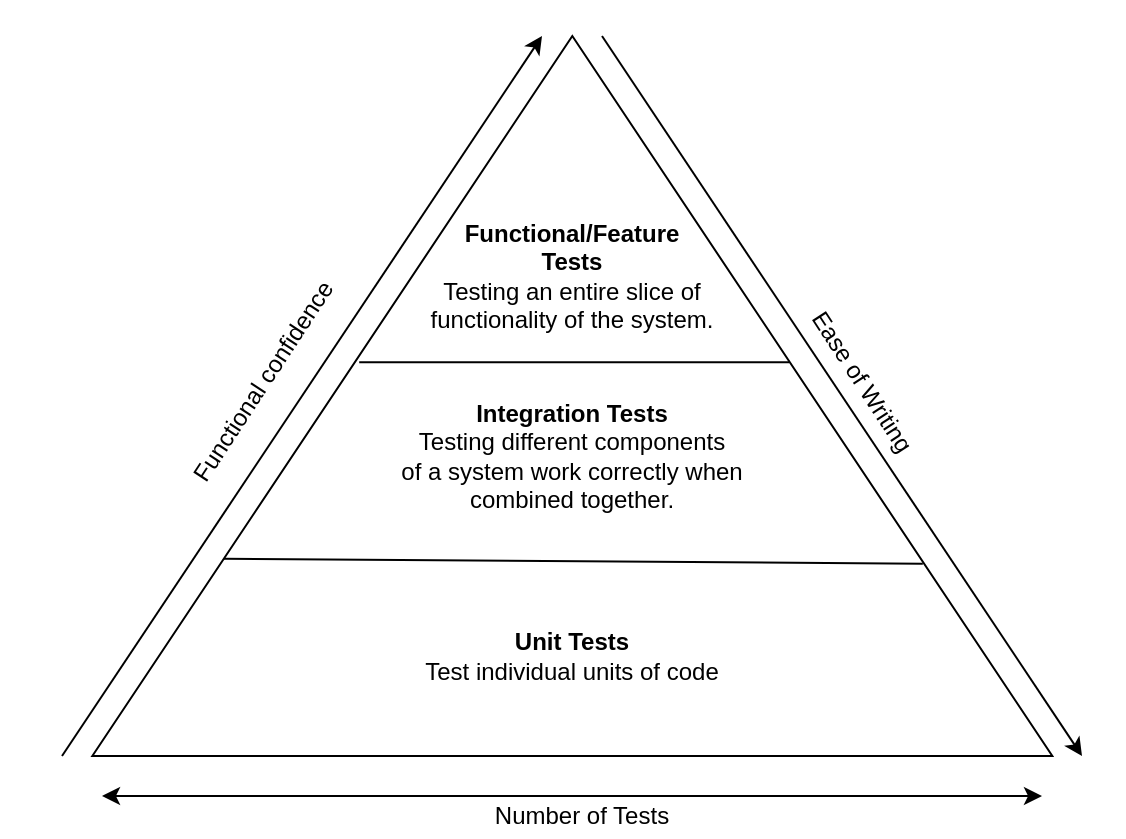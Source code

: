 <mxfile version="13.5.8" type="github">
  <diagram id="l4t8EuAewA6upw1Rmes1" name="Page-1">
    <mxGraphModel dx="1010" dy="567" grid="1" gridSize="10" guides="1" tooltips="1" connect="1" arrows="1" fold="1" page="1" pageScale="1" pageWidth="850" pageHeight="1100" math="0" shadow="0">
      <root>
        <mxCell id="0" />
        <mxCell id="1" parent="0" />
        <mxCell id="tLEfYVWBrWjar2sDDGFF-1" value="" style="triangle;whiteSpace=wrap;html=1;rotation=-90;" vertex="1" parent="1">
          <mxGeometry x="245.16" y="340" width="360" height="480" as="geometry" />
        </mxCell>
        <mxCell id="tLEfYVWBrWjar2sDDGFF-3" value="" style="endArrow=none;html=1;exitX=0.274;exitY=0.135;exitDx=0;exitDy=0;exitPerimeter=0;entryX=0.267;entryY=0.863;entryDx=0;entryDy=0;entryPerimeter=0;" edge="1" parent="1">
          <mxGeometry width="50" height="50" relative="1" as="geometry">
            <mxPoint x="250.96" y="661.36" as="sourcePoint" />
            <mxPoint x="600.4" y="663.88" as="targetPoint" />
            <Array as="points" />
          </mxGeometry>
        </mxCell>
        <mxCell id="tLEfYVWBrWjar2sDDGFF-5" value="" style="endArrow=none;html=1;entryX=0.547;entryY=0.726;entryDx=0;entryDy=0;entryPerimeter=0;exitX=0.547;exitY=0.278;exitDx=0;exitDy=0;exitPerimeter=0;" edge="1" parent="1" source="tLEfYVWBrWjar2sDDGFF-1" target="tLEfYVWBrWjar2sDDGFF-1">
          <mxGeometry width="50" height="50" relative="1" as="geometry">
            <mxPoint x="155.16" y="150" as="sourcePoint" />
            <mxPoint x="595.16" y="100" as="targetPoint" />
            <Array as="points" />
          </mxGeometry>
        </mxCell>
        <mxCell id="tLEfYVWBrWjar2sDDGFF-13" value="&lt;b&gt;Unit Tests&lt;/b&gt;&lt;br&gt;Test individual units of code&lt;b&gt;&lt;br&gt;&lt;/b&gt;" style="text;html=1;strokeColor=none;fillColor=none;align=center;verticalAlign=middle;whiteSpace=wrap;rounded=0;" vertex="1" parent="1">
          <mxGeometry x="250" y="660" width="350" height="100" as="geometry" />
        </mxCell>
        <mxCell id="tLEfYVWBrWjar2sDDGFF-15" value="&lt;b&gt;Integration Tests&lt;/b&gt;&lt;br&gt;Testing different components&lt;br&gt;of a system work correctly when&lt;br&gt;combined together.&lt;b&gt;&lt;br&gt;&lt;/b&gt;" style="text;html=1;strokeColor=none;fillColor=none;align=center;verticalAlign=middle;whiteSpace=wrap;rounded=0;" vertex="1" parent="1">
          <mxGeometry x="320" y="560" width="210" height="100" as="geometry" />
        </mxCell>
        <mxCell id="tLEfYVWBrWjar2sDDGFF-16" value="&lt;b&gt;Functional/Feature&lt;br&gt;Tests&lt;/b&gt;&lt;br&gt;Testing an entire slice of functionality of the system." style="text;html=1;strokeColor=none;fillColor=none;align=center;verticalAlign=middle;whiteSpace=wrap;rounded=0;" vertex="1" parent="1">
          <mxGeometry x="330.16" y="490" width="190" height="60" as="geometry" />
        </mxCell>
        <mxCell id="tLEfYVWBrWjar2sDDGFF-19" value="" style="endArrow=classic;startArrow=classic;html=1;" edge="1" parent="1">
          <mxGeometry width="50" height="50" relative="1" as="geometry">
            <mxPoint x="190" y="780" as="sourcePoint" />
            <mxPoint x="660" y="780" as="targetPoint" />
          </mxGeometry>
        </mxCell>
        <mxCell id="tLEfYVWBrWjar2sDDGFF-22" value="Number of Tests" style="text;html=1;strokeColor=none;fillColor=none;align=center;verticalAlign=middle;whiteSpace=wrap;rounded=0;" vertex="1" parent="1">
          <mxGeometry x="200" y="780" width="460" height="20" as="geometry" />
        </mxCell>
        <mxCell id="tLEfYVWBrWjar2sDDGFF-27" value="" style="endArrow=classic;html=1;" edge="1" parent="1">
          <mxGeometry width="50" height="50" relative="1" as="geometry">
            <mxPoint x="170" y="760" as="sourcePoint" />
            <mxPoint x="410" y="400" as="targetPoint" />
          </mxGeometry>
        </mxCell>
        <mxCell id="tLEfYVWBrWjar2sDDGFF-30" value="Functional confidence" style="text;html=1;strokeColor=none;fillColor=none;align=center;verticalAlign=middle;whiteSpace=wrap;rounded=0;rotation=-56.7;" vertex="1" parent="1">
          <mxGeometry x="50.5" y="560.94" width="440" height="24.18" as="geometry" />
        </mxCell>
        <mxCell id="tLEfYVWBrWjar2sDDGFF-31" value="" style="endArrow=none;html=1;endFill=0;startArrow=classic;startFill=1;" edge="1" parent="1">
          <mxGeometry width="50" height="50" relative="1" as="geometry">
            <mxPoint x="680" y="760" as="sourcePoint" />
            <mxPoint x="440" y="400" as="targetPoint" />
          </mxGeometry>
        </mxCell>
        <mxCell id="tLEfYVWBrWjar2sDDGFF-32" value="Ease of Writing" style="text;html=1;strokeColor=none;fillColor=none;align=center;verticalAlign=middle;whiteSpace=wrap;rounded=0;rotation=56.9;direction=west;flipH=1;" vertex="1" parent="1">
          <mxGeometry x="350" y="560.94" width="440" height="24.18" as="geometry" />
        </mxCell>
      </root>
    </mxGraphModel>
  </diagram>
</mxfile>
